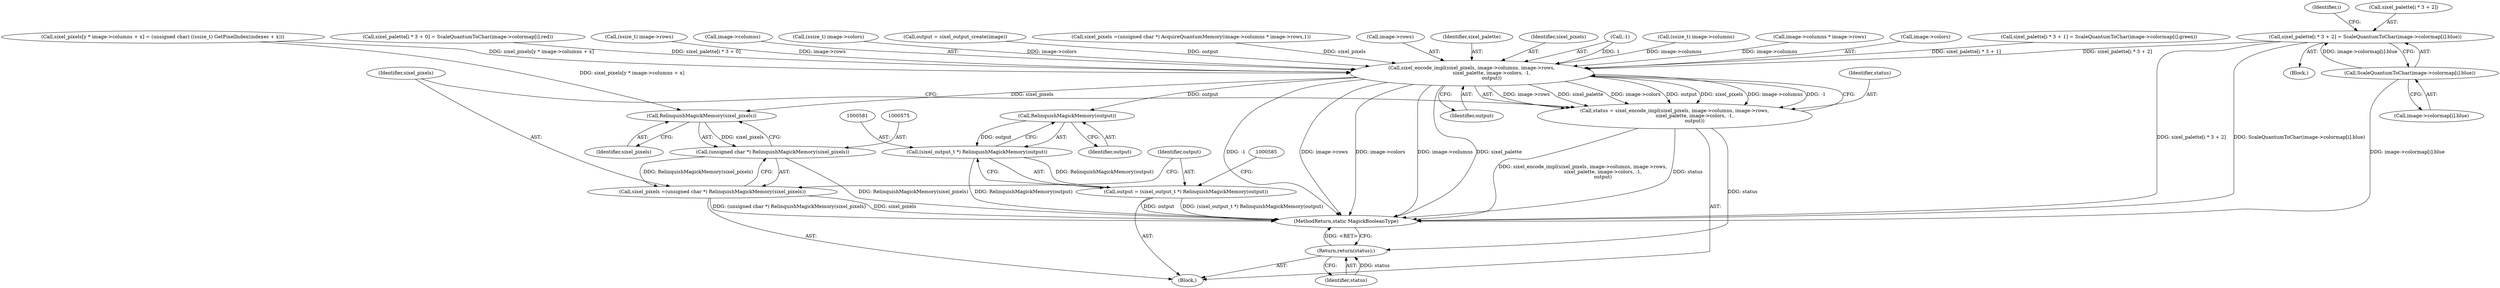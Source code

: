 digraph "0_ImageMagick_10b3823a7619ed22d42764733eb052c4159bc8c1_1@array" {
"1000462" [label="(Call,sixel_palette[i * 3 + 2] = ScaleQuantumToChar(image->colormap[i].blue))"];
"1000470" [label="(Call,ScaleQuantumToChar(image->colormap[i].blue))"];
"1000557" [label="(Call,sixel_encode_impl(sixel_pixels, image->columns, image->rows,\n                          sixel_palette, image->colors, -1,\n                          output))"];
"1000555" [label="(Call,status = sixel_encode_impl(sixel_pixels, image->columns, image->rows,\n                          sixel_palette, image->colors, -1,\n                          output))"];
"1000588" [label="(Return,return(status);)"];
"1000576" [label="(Call,RelinquishMagickMemory(sixel_pixels))"];
"1000574" [label="(Call,(unsigned char *) RelinquishMagickMemory(sixel_pixels))"];
"1000572" [label="(Call,sixel_pixels =(unsigned char *) RelinquishMagickMemory(sixel_pixels))"];
"1000582" [label="(Call,RelinquishMagickMemory(output))"];
"1000580" [label="(Call,(sixel_output_t *) RelinquishMagickMemory(output))"];
"1000578" [label="(Call,output = (sixel_output_t *) RelinquishMagickMemory(output))"];
"1000589" [label="(Identifier,status)"];
"1000430" [label="(Call,sixel_palette[i * 3 + 0] = ScaleQuantumToChar(image->colormap[i].red))"];
"1000470" [label="(Call,ScaleQuantumToChar(image->colormap[i].blue))"];
"1000501" [label="(Call,(ssize_t) image->rows)"];
"1000559" [label="(Call,image->columns)"];
"1000422" [label="(Call,(ssize_t) image->colors)"];
"1000478" [label="(Call,output = sixel_output_create(image))"];
"1000590" [label="(MethodReturn,static MagickBooleanType)"];
"1000482" [label="(Call,sixel_pixels =(unsigned char *) AcquireQuantumMemory(image->columns * image->rows,1))"];
"1000562" [label="(Call,image->rows)"];
"1000565" [label="(Identifier,sixel_palette)"];
"1000558" [label="(Identifier,sixel_pixels)"];
"1000107" [label="(Block,)"];
"1000555" [label="(Call,status = sixel_encode_impl(sixel_pixels, image->columns, image->rows,\n                          sixel_palette, image->colors, -1,\n                          output))"];
"1000577" [label="(Identifier,sixel_pixels)"];
"1000574" [label="(Call,(unsigned char *) RelinquishMagickMemory(sixel_pixels))"];
"1000556" [label="(Identifier,status)"];
"1000471" [label="(Call,image->colormap[i].blue)"];
"1000571" [label="(Identifier,output)"];
"1000569" [label="(Call,-1)"];
"1000530" [label="(Call,(ssize_t) image->columns)"];
"1000576" [label="(Call,RelinquishMagickMemory(sixel_pixels))"];
"1000583" [label="(Identifier,output)"];
"1000572" [label="(Call,sixel_pixels =(unsigned char *) RelinquishMagickMemory(sixel_pixels))"];
"1000429" [label="(Block,)"];
"1000537" [label="(Call,sixel_pixels[y * image->columns + x] = (unsigned char) ((ssize_t) GetPixelIndex(indexes + x)))"];
"1000462" [label="(Call,sixel_palette[i * 3 + 2] = ScaleQuantumToChar(image->colormap[i].blue))"];
"1000582" [label="(Call,RelinquishMagickMemory(output))"];
"1000428" [label="(Identifier,i)"];
"1000487" [label="(Call,image->columns * image->rows)"];
"1000588" [label="(Return,return(status);)"];
"1000463" [label="(Call,sixel_palette[i * 3 + 2])"];
"1000573" [label="(Identifier,sixel_pixels)"];
"1000557" [label="(Call,sixel_encode_impl(sixel_pixels, image->columns, image->rows,\n                          sixel_palette, image->colors, -1,\n                          output))"];
"1000566" [label="(Call,image->colors)"];
"1000446" [label="(Call,sixel_palette[i * 3 + 1] = ScaleQuantumToChar(image->colormap[i].green))"];
"1000580" [label="(Call,(sixel_output_t *) RelinquishMagickMemory(output))"];
"1000578" [label="(Call,output = (sixel_output_t *) RelinquishMagickMemory(output))"];
"1000579" [label="(Identifier,output)"];
"1000462" -> "1000429"  [label="AST: "];
"1000462" -> "1000470"  [label="CFG: "];
"1000463" -> "1000462"  [label="AST: "];
"1000470" -> "1000462"  [label="AST: "];
"1000428" -> "1000462"  [label="CFG: "];
"1000462" -> "1000590"  [label="DDG: sixel_palette[i * 3 + 2]"];
"1000462" -> "1000590"  [label="DDG: ScaleQuantumToChar(image->colormap[i].blue)"];
"1000470" -> "1000462"  [label="DDG: image->colormap[i].blue"];
"1000462" -> "1000557"  [label="DDG: sixel_palette[i * 3 + 2]"];
"1000470" -> "1000471"  [label="CFG: "];
"1000471" -> "1000470"  [label="AST: "];
"1000470" -> "1000590"  [label="DDG: image->colormap[i].blue"];
"1000557" -> "1000555"  [label="AST: "];
"1000557" -> "1000571"  [label="CFG: "];
"1000558" -> "1000557"  [label="AST: "];
"1000559" -> "1000557"  [label="AST: "];
"1000562" -> "1000557"  [label="AST: "];
"1000565" -> "1000557"  [label="AST: "];
"1000566" -> "1000557"  [label="AST: "];
"1000569" -> "1000557"  [label="AST: "];
"1000571" -> "1000557"  [label="AST: "];
"1000555" -> "1000557"  [label="CFG: "];
"1000557" -> "1000590"  [label="DDG: -1"];
"1000557" -> "1000590"  [label="DDG: image->rows"];
"1000557" -> "1000590"  [label="DDG: image->colors"];
"1000557" -> "1000590"  [label="DDG: image->columns"];
"1000557" -> "1000590"  [label="DDG: sixel_palette"];
"1000557" -> "1000555"  [label="DDG: image->rows"];
"1000557" -> "1000555"  [label="DDG: sixel_palette"];
"1000557" -> "1000555"  [label="DDG: image->colors"];
"1000557" -> "1000555"  [label="DDG: output"];
"1000557" -> "1000555"  [label="DDG: sixel_pixels"];
"1000557" -> "1000555"  [label="DDG: image->columns"];
"1000557" -> "1000555"  [label="DDG: -1"];
"1000482" -> "1000557"  [label="DDG: sixel_pixels"];
"1000537" -> "1000557"  [label="DDG: sixel_pixels[y * image->columns + x]"];
"1000487" -> "1000557"  [label="DDG: image->columns"];
"1000530" -> "1000557"  [label="DDG: image->columns"];
"1000501" -> "1000557"  [label="DDG: image->rows"];
"1000446" -> "1000557"  [label="DDG: sixel_palette[i * 3 + 1]"];
"1000430" -> "1000557"  [label="DDG: sixel_palette[i * 3 + 0]"];
"1000422" -> "1000557"  [label="DDG: image->colors"];
"1000569" -> "1000557"  [label="DDG: 1"];
"1000478" -> "1000557"  [label="DDG: output"];
"1000557" -> "1000576"  [label="DDG: sixel_pixels"];
"1000557" -> "1000582"  [label="DDG: output"];
"1000555" -> "1000107"  [label="AST: "];
"1000556" -> "1000555"  [label="AST: "];
"1000573" -> "1000555"  [label="CFG: "];
"1000555" -> "1000590"  [label="DDG: sixel_encode_impl(sixel_pixels, image->columns, image->rows,\n                          sixel_palette, image->colors, -1,\n                          output)"];
"1000555" -> "1000590"  [label="DDG: status"];
"1000555" -> "1000588"  [label="DDG: status"];
"1000588" -> "1000107"  [label="AST: "];
"1000588" -> "1000589"  [label="CFG: "];
"1000589" -> "1000588"  [label="AST: "];
"1000590" -> "1000588"  [label="CFG: "];
"1000588" -> "1000590"  [label="DDG: <RET>"];
"1000589" -> "1000588"  [label="DDG: status"];
"1000576" -> "1000574"  [label="AST: "];
"1000576" -> "1000577"  [label="CFG: "];
"1000577" -> "1000576"  [label="AST: "];
"1000574" -> "1000576"  [label="CFG: "];
"1000576" -> "1000574"  [label="DDG: sixel_pixels"];
"1000537" -> "1000576"  [label="DDG: sixel_pixels[y * image->columns + x]"];
"1000574" -> "1000572"  [label="AST: "];
"1000575" -> "1000574"  [label="AST: "];
"1000572" -> "1000574"  [label="CFG: "];
"1000574" -> "1000590"  [label="DDG: RelinquishMagickMemory(sixel_pixels)"];
"1000574" -> "1000572"  [label="DDG: RelinquishMagickMemory(sixel_pixels)"];
"1000572" -> "1000107"  [label="AST: "];
"1000573" -> "1000572"  [label="AST: "];
"1000579" -> "1000572"  [label="CFG: "];
"1000572" -> "1000590"  [label="DDG: (unsigned char *) RelinquishMagickMemory(sixel_pixels)"];
"1000572" -> "1000590"  [label="DDG: sixel_pixels"];
"1000582" -> "1000580"  [label="AST: "];
"1000582" -> "1000583"  [label="CFG: "];
"1000583" -> "1000582"  [label="AST: "];
"1000580" -> "1000582"  [label="CFG: "];
"1000582" -> "1000580"  [label="DDG: output"];
"1000580" -> "1000578"  [label="AST: "];
"1000581" -> "1000580"  [label="AST: "];
"1000578" -> "1000580"  [label="CFG: "];
"1000580" -> "1000590"  [label="DDG: RelinquishMagickMemory(output)"];
"1000580" -> "1000578"  [label="DDG: RelinquishMagickMemory(output)"];
"1000578" -> "1000107"  [label="AST: "];
"1000579" -> "1000578"  [label="AST: "];
"1000585" -> "1000578"  [label="CFG: "];
"1000578" -> "1000590"  [label="DDG: output"];
"1000578" -> "1000590"  [label="DDG: (sixel_output_t *) RelinquishMagickMemory(output)"];
}
